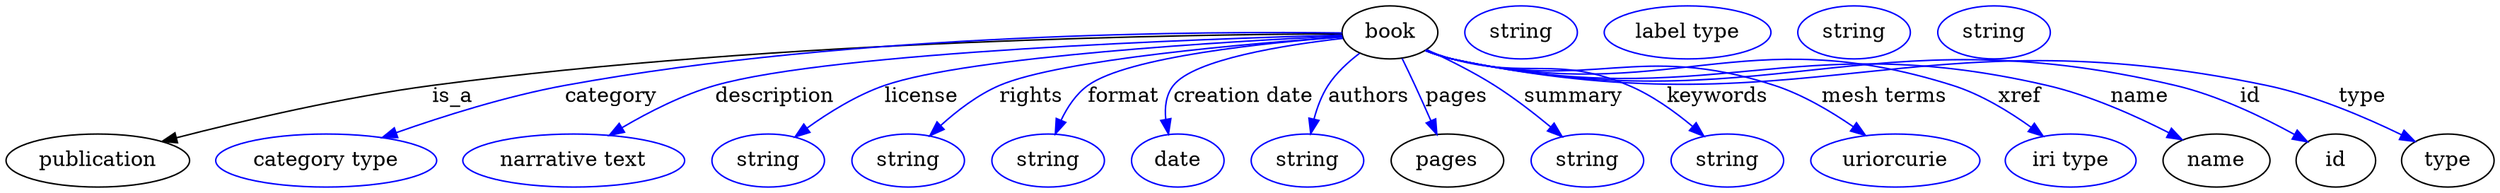 digraph {
	graph [bb="0,0,1418,123"];
	node [label="\N"];
	book	 [height=0.5,
		label=book,
		pos="774.05,105",
		width=0.79437];
	publication	 [height=0.5,
		pos="50.046,18",
		width=1.3902];
	book -> publication	 [label=is_a,
		lp="251.05,61.5",
		pos="e,86.687,30.284 745.27,103.75 649.01,99.459 338.8,84.73 240.05,69 190.2,61.06 134.58,45.29 96.468,33.377"];
	category	 [color=blue,
		height=0.5,
		label="category type",
		pos="177.05,18",
		width=1.6249];
	book -> category	 [color=blue,
		label=category,
		lp="340.55,61.5",
		pos="e,210.23,32.991 745.49,103.76 658.79,99.846 399.48,86.914 317.05,69 283.35,61.679 246.79,48.156 219.49,36.875",
		style=solid];
	description	 [color=blue,
		height=0.5,
		label="narrative text",
		pos="311.05,18",
		width=1.6068];
	book -> description	 [color=blue,
		label=description,
		lp="432.55,61.5",
		pos="e,334.14,34.512 745.42,103.76 669.8,100.22 466.13,89.08 402.05,69 381.19,62.466 359.78,50.763 342.97,40.213",
		style=solid];
	license	 [color=blue,
		height=0.5,
		label=string,
		pos="417.05,18",
		width=0.84854];
	book -> license	 [color=blue,
		label=license,
		lp="516.05,61.5",
		pos="e,434.89,32.652 745.25,102.85 683.91,98.025 542.29,85.431 497.05,69 477.63,61.949 458.04,49.57 443.11,38.774",
		style=solid];
	rights	 [color=blue,
		height=0.5,
		label=string,
		pos="496.05,18",
		width=0.84854];
	book -> rights	 [color=blue,
		label=rights,
		lp="580.55,61.5",
		pos="e,512.24,33.426 745.56,101.75 696.24,95.843 597.13,82.699 565.05,69 548.64,61.994 532.48,50.381 519.93,40.005",
		style=solid];
	format	 [color=blue,
		height=0.5,
		label=string,
		pos="575.05,18",
		width=0.84854];
	book -> format	 [color=blue,
		label=format,
		lp="634.55,61.5",
		pos="e,584.68,35.22 745.89,100.86 706.52,94.7 637.45,82.388 616.05,69 605.87,62.636 597.11,52.838 590.33,43.524",
		style=solid];
	"creation date"	 [color=blue,
		height=0.5,
		label=date,
		pos="651.05,18",
		width=0.75];
	book -> "creation date"	 [color=blue,
		label="creation date",
		lp="700.05,61.5",
		pos="e,651.84,36.121 746.81,99.105 718.38,92.429 676.37,80.919 665.05,69 659.18,62.822 655.72,54.42 653.7,46.219",
		style=solid];
	authors	 [color=blue,
		height=0.5,
		label=string,
		pos="727.05,18",
		width=0.84854];
	book -> authors	 [color=blue,
		label=authors,
		lp="765.05,61.5",
		pos="e,731.8,36.104 759.52,89.353 754.45,83.317 749.03,76.15 745.05,69 741.04,61.816 737.67,53.576 734.96,45.844",
		style=solid];
	pages	 [height=0.5,
		pos="806.05,18",
		width=0.84854];
	book -> pages	 [color=blue,
		label=pages,
		lp="807.55,61.5",
		pos="e,799.47,35.878 780.52,87.394 784.96,75.328 790.93,59.083 795.99,45.344",
		style=solid];
	summary	 [color=blue,
		height=0.5,
		label=string,
		pos="885.05,18",
		width=0.84854];
	book -> summary	 [color=blue,
		label=summary,
		lp="872.05,61.5",
		pos="e,868.76,33.296 794.34,92.068 804.39,85.454 816.58,77.105 827.05,69 838.7,59.972 851.05,49.289 861.34,40.039",
		style=solid];
	keywords	 [color=blue,
		height=0.5,
		label=string,
		pos="964.05,18",
		width=0.84854];
	book -> keywords	 [color=blue,
		label=keywords,
		lp="951.55,61.5",
		pos="e,949.25,33.816 795.96,93.195 800.83,90.897 806.03,88.683 811.05,87 850.13,73.873 864.78,86.629 902.05,69 916.64,62.094 930.73,50.991 \
941.78,40.906",
		style=solid];
	"mesh terms"	 [color=blue,
		height=0.5,
		label=uriorcurie,
		pos="1058,18",
		width=1.2638];
	book -> "mesh terms"	 [color=blue,
		label="mesh terms",
		lp="1044,61.5",
		pos="e,1039.2,34.509 795.46,93.033 800.44,90.688 805.83,88.494 811.05,87 884.51,65.967 910.21,95.057 982.05,69 999.74,62.584 1017.3,51.19 \
1031.1,40.798",
		style=solid];
	xref	 [color=blue,
		height=0.5,
		label="iri type",
		pos="1158,18",
		width=1.011];
	book -> xref	 [color=blue,
		label=xref,
		lp="1121,61.5",
		pos="e,1139.9,33.759 795.42,92.886 800.41,90.548 805.8,88.395 811.05,87 926.85,56.219 966.42,107.03 1080,69 1098.9,62.69 1117.6,50.687 \
1132,39.91",
		style=solid];
	name	 [height=0.5,
		pos="1243,18",
		width=0.84854];
	book -> name	 [color=blue,
		label=name,
		lp="1191.5,61.5",
		pos="e,1221.9,31.162 795.41,92.841 800.4,90.505 805.79,88.364 811.05,87 951.07,50.641 995.88,104.8 1136,69 1163.5,61.991 1192.4,47.777 \
1213.2,36.132",
		style=solid];
	id	 [height=0.5,
		pos="1319,18",
		width=0.75];
	book -> id	 [color=blue,
		label=id,
		lp="1257.5,61.5",
		pos="e,1299.3,30.384 795.39,92.801 800.39,90.467 805.78,88.337 811.05,87 983.52,43.167 1038.1,110.85 1211,69 1239.5,62.119 1269.4,47.327 \
1290.5,35.437",
		style=solid];
	type	 [height=0.5,
		pos="1391,18",
		width=0.75];
	book -> type	 [color=blue,
		label=type,
		lp="1329,61.5",
		pos="e,1369.9,29.644 795.39,92.779 800.38,90.446 805.78,88.323 811.05,87 909.4,62.292 1167.6,89.059 1267,69 1300.5,62.253 1336.3,46.518 \
1360.8,34.296",
		style=solid];
	publication_pages	 [color=blue,
		height=0.5,
		label=string,
		pos="851.05,105",
		width=0.84854];
	publication_name	 [color=blue,
		height=0.5,
		label="label type",
		pos="945.05,105",
		width=1.2638];
	book_id	 [color=blue,
		height=0.5,
		label=string,
		pos="1039,105",
		width=0.84854];
	book_type	 [color=blue,
		height=0.5,
		label=string,
		pos="1118,105",
		width=0.84854];
}
